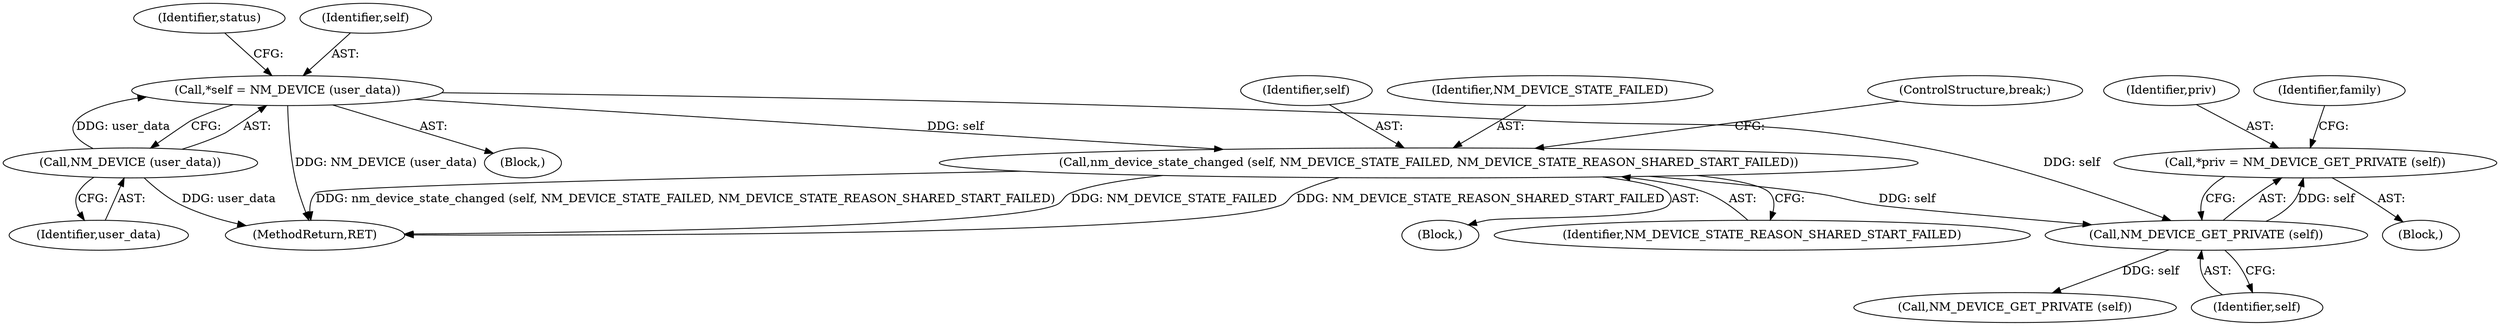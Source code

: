 digraph "0_NetworkManager_d5fc88e573fa58b93034b04d35a2454f5d28cad9@pointer" {
"1003373" [label="(Call,*priv = NM_DEVICE_GET_PRIVATE (self))"];
"1003375" [label="(Call,NM_DEVICE_GET_PRIVATE (self))"];
"1003364" [label="(Call,nm_device_state_changed (self, NM_DEVICE_STATE_FAILED, NM_DEVICE_STATE_REASON_SHARED_START_FAILED))"];
"1003356" [label="(Call,*self = NM_DEVICE (user_data))"];
"1003358" [label="(Call,NM_DEVICE (user_data))"];
"1003364" [label="(Call,nm_device_state_changed (self, NM_DEVICE_STATE_FAILED, NM_DEVICE_STATE_REASON_SHARED_START_FAILED))"];
"1003367" [label="(Identifier,NM_DEVICE_STATE_REASON_SHARED_START_FAILED)"];
"1003356" [label="(Call,*self = NM_DEVICE (user_data))"];
"1003368" [label="(ControlStructure,break;)"];
"1003358" [label="(Call,NM_DEVICE (user_data))"];
"1003375" [label="(Call,NM_DEVICE_GET_PRIVATE (self))"];
"1003431" [label="(Call,NM_DEVICE_GET_PRIVATE (self))"];
"1003354" [label="(Block,)"];
"1003361" [label="(Identifier,status)"];
"1003381" [label="(Identifier,family)"];
"1007368" [label="(MethodReturn,RET)"];
"1003359" [label="(Identifier,user_data)"];
"1003371" [label="(Block,)"];
"1003373" [label="(Call,*priv = NM_DEVICE_GET_PRIVATE (self))"];
"1003374" [label="(Identifier,priv)"];
"1003365" [label="(Identifier,self)"];
"1003376" [label="(Identifier,self)"];
"1003362" [label="(Block,)"];
"1003357" [label="(Identifier,self)"];
"1003366" [label="(Identifier,NM_DEVICE_STATE_FAILED)"];
"1003373" -> "1003371"  [label="AST: "];
"1003373" -> "1003375"  [label="CFG: "];
"1003374" -> "1003373"  [label="AST: "];
"1003375" -> "1003373"  [label="AST: "];
"1003381" -> "1003373"  [label="CFG: "];
"1003375" -> "1003373"  [label="DDG: self"];
"1003375" -> "1003376"  [label="CFG: "];
"1003376" -> "1003375"  [label="AST: "];
"1003364" -> "1003375"  [label="DDG: self"];
"1003356" -> "1003375"  [label="DDG: self"];
"1003375" -> "1003431"  [label="DDG: self"];
"1003364" -> "1003362"  [label="AST: "];
"1003364" -> "1003367"  [label="CFG: "];
"1003365" -> "1003364"  [label="AST: "];
"1003366" -> "1003364"  [label="AST: "];
"1003367" -> "1003364"  [label="AST: "];
"1003368" -> "1003364"  [label="CFG: "];
"1003364" -> "1007368"  [label="DDG: NM_DEVICE_STATE_REASON_SHARED_START_FAILED"];
"1003364" -> "1007368"  [label="DDG: nm_device_state_changed (self, NM_DEVICE_STATE_FAILED, NM_DEVICE_STATE_REASON_SHARED_START_FAILED)"];
"1003364" -> "1007368"  [label="DDG: NM_DEVICE_STATE_FAILED"];
"1003356" -> "1003364"  [label="DDG: self"];
"1003356" -> "1003354"  [label="AST: "];
"1003356" -> "1003358"  [label="CFG: "];
"1003357" -> "1003356"  [label="AST: "];
"1003358" -> "1003356"  [label="AST: "];
"1003361" -> "1003356"  [label="CFG: "];
"1003356" -> "1007368"  [label="DDG: NM_DEVICE (user_data)"];
"1003358" -> "1003356"  [label="DDG: user_data"];
"1003358" -> "1003359"  [label="CFG: "];
"1003359" -> "1003358"  [label="AST: "];
"1003358" -> "1007368"  [label="DDG: user_data"];
}
